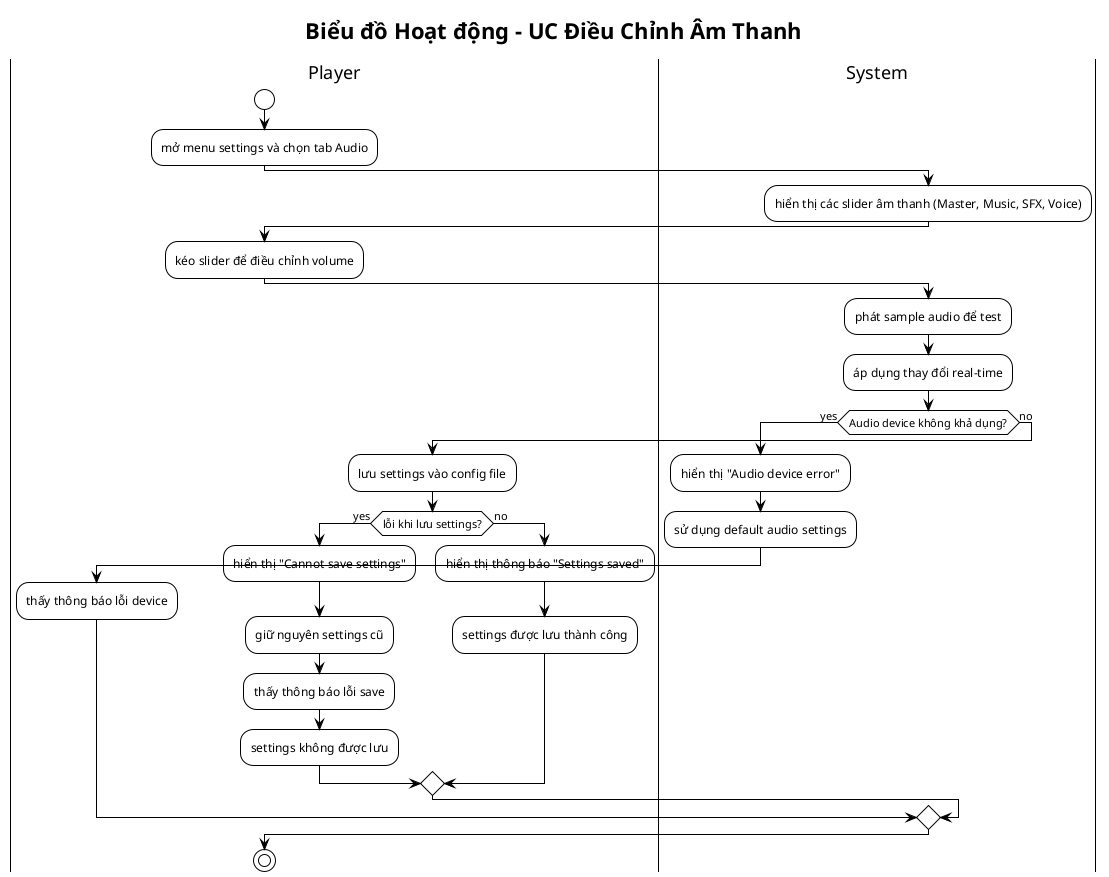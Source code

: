 @startuml Activity_UC1_Dieu_Chinh_Am_Thanh
!theme plain

title Biểu đồ Hoạt động - UC Điều Chỉnh Âm Thanh

|Player|
start
:mở menu settings và chọn tab Audio;

|System|
:hiển thị các slider âm thanh (Master, Music, SFX, Voice);

|Player|
:kéo slider để điều chỉnh volume;

|System|
:phát sample audio để test;
:áp dụng thay đổi real-time;

if (Audio device không khả dụng?) then (yes)
  :hiển thị "Audio device error";
  :sử dụng default audio settings;
  
  |Player|
  :thấy thông báo lỗi device;
  
else (no)
  :lưu settings vào config file;
  
  if (lỗi khi lưu settings?) then (yes)
    :hiển thị "Cannot save settings";
    :giữ nguyên settings cũ;
    
    |Player|
    :thấy thông báo lỗi save;
    :settings không được lưu;
    
  else (no)
    :hiển thị thông báo "Settings saved";
    
    |Player|
    :settings được lưu thành công;
  endif
endif

stop

@enduml


